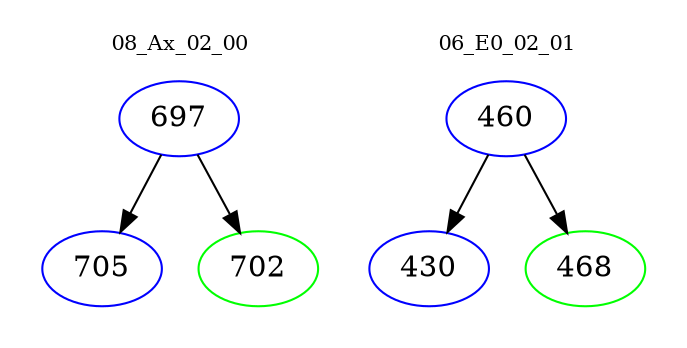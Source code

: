 digraph{
subgraph cluster_0 {
color = white
label = "08_Ax_02_00";
fontsize=10;
T0_697 [label="697", color="blue"]
T0_697 -> T0_705 [color="black"]
T0_705 [label="705", color="blue"]
T0_697 -> T0_702 [color="black"]
T0_702 [label="702", color="green"]
}
subgraph cluster_1 {
color = white
label = "06_E0_02_01";
fontsize=10;
T1_460 [label="460", color="blue"]
T1_460 -> T1_430 [color="black"]
T1_430 [label="430", color="blue"]
T1_460 -> T1_468 [color="black"]
T1_468 [label="468", color="green"]
}
}

